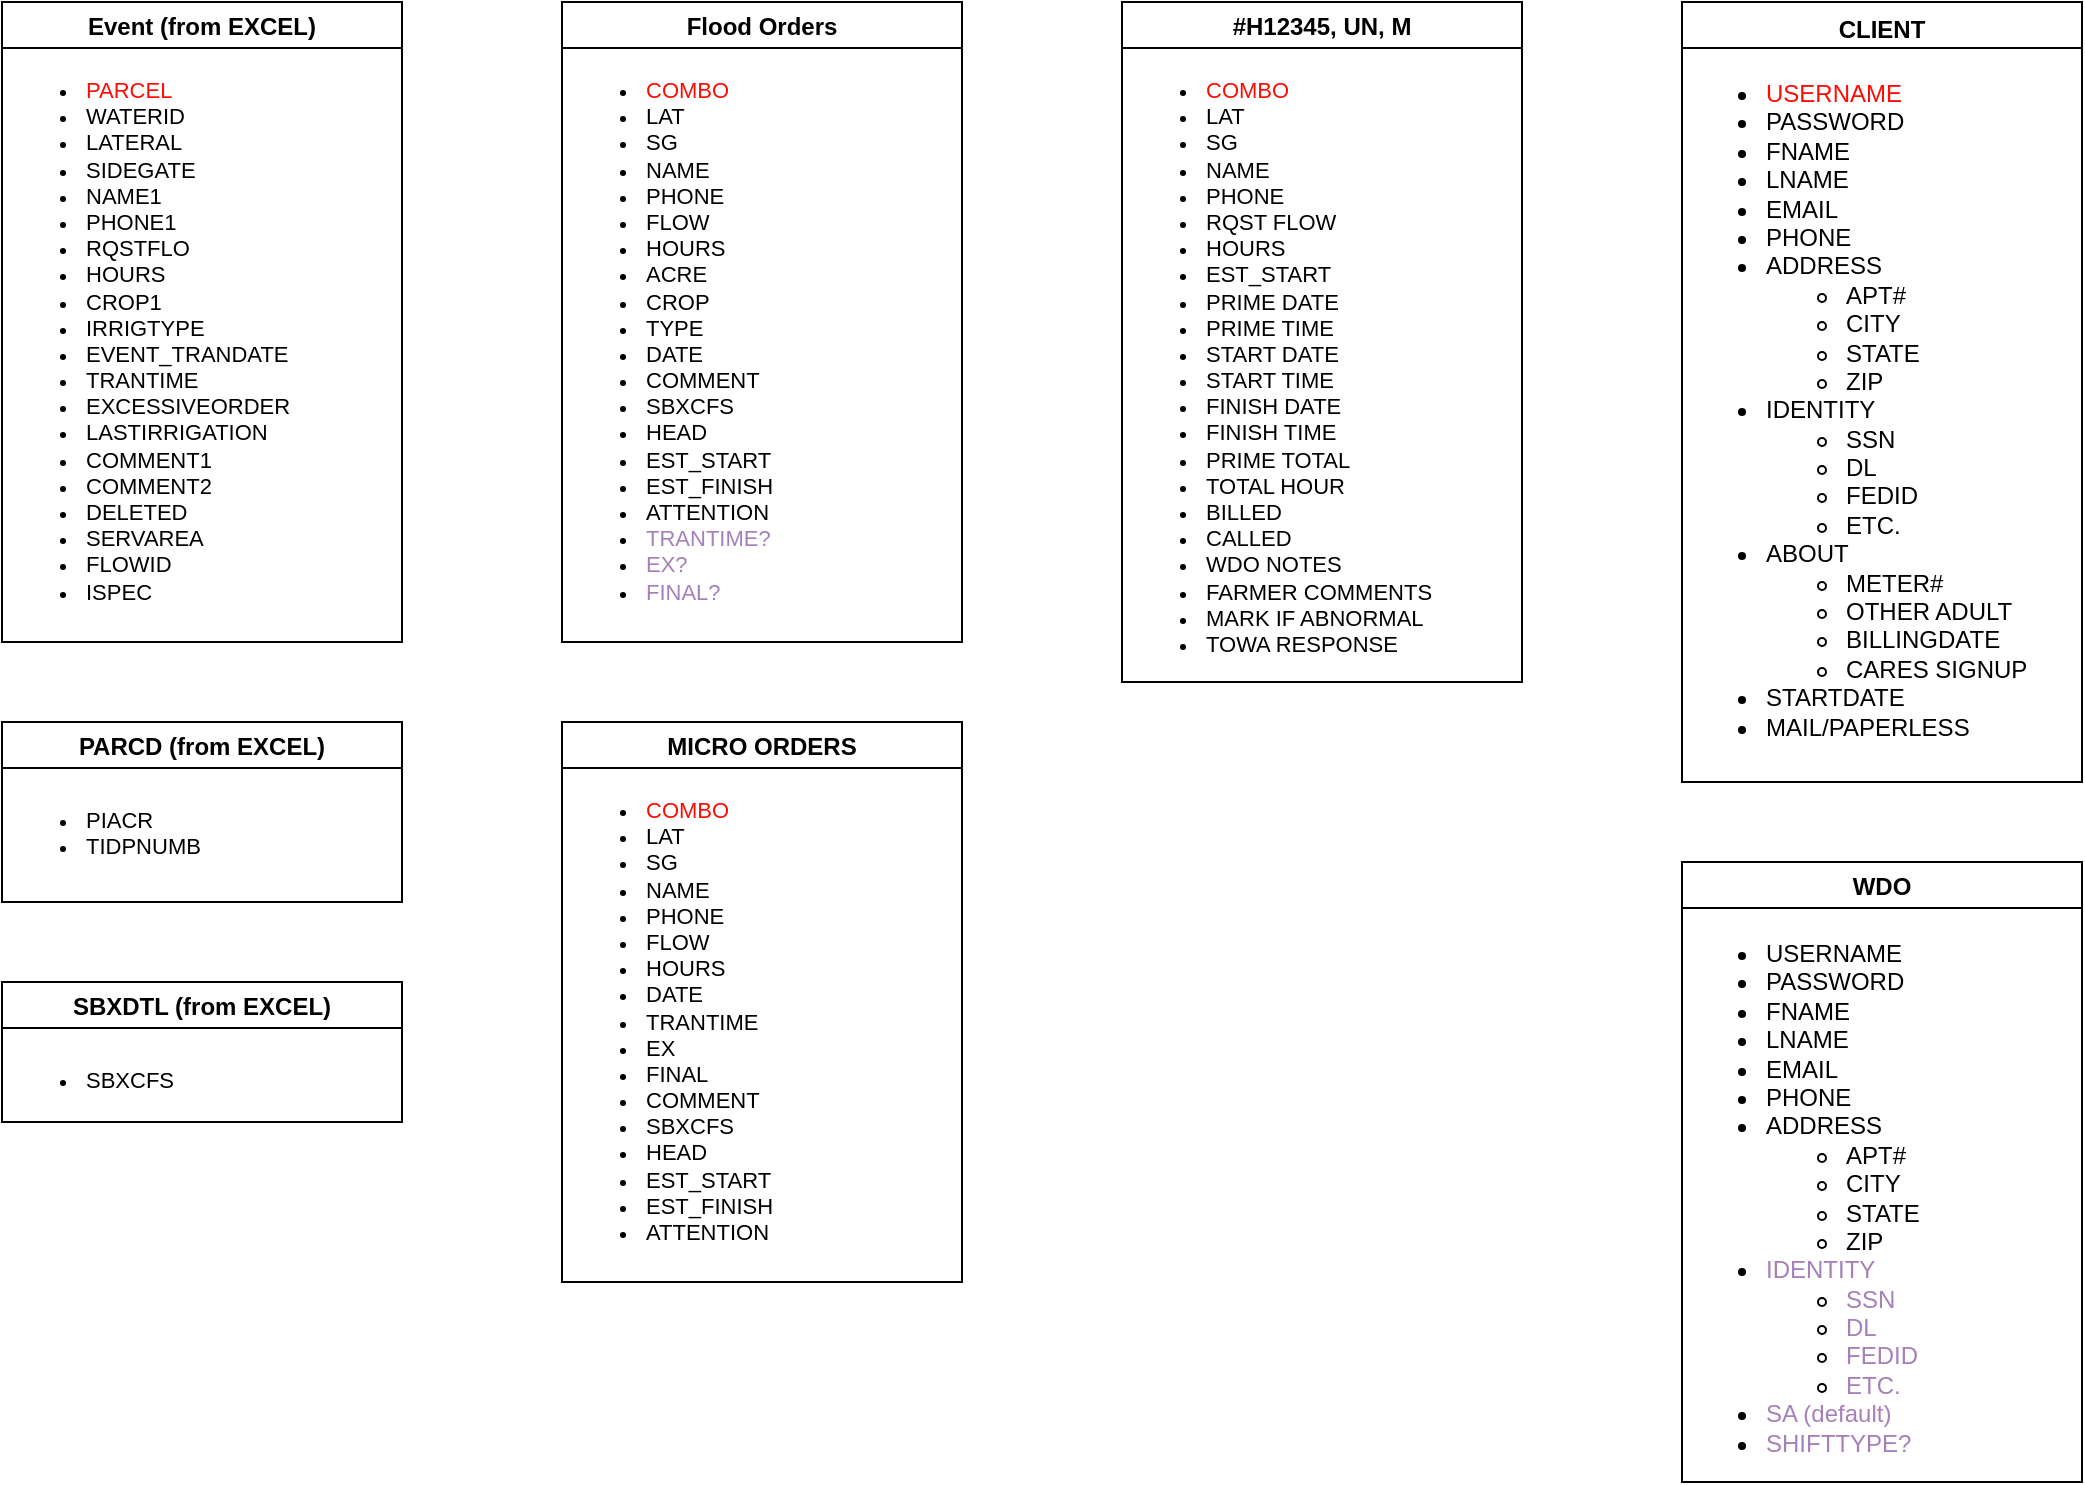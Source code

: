 <mxfile version="23.1.6" type="device">
  <diagram name="Page-1" id="zLjBgm5ykT7HntStVNXS">
    <mxGraphModel dx="1363" dy="749" grid="1" gridSize="10" guides="1" tooltips="1" connect="1" arrows="1" fold="1" page="1" pageScale="1" pageWidth="1100" pageHeight="850" math="0" shadow="0">
      <root>
        <mxCell id="0" />
        <mxCell id="1" parent="0" />
        <mxCell id="r7F1epWELx6cj064-wnj-1" value="Event (from EXCEL)" style="swimlane;" parent="1" vertex="1">
          <mxGeometry x="40" y="40" width="200" height="320" as="geometry" />
        </mxCell>
        <mxCell id="r7F1epWELx6cj064-wnj-3" value="&lt;blockquote style=&quot;margin: 0 0 0 40px; border: none; padding: 0px;&quot;&gt;&lt;/blockquote&gt;&lt;ul style=&quot;font-size: 11px;&quot;&gt;&lt;li&gt;&lt;font color=&quot;#ff0b03&quot;&gt;PARCEL&lt;/font&gt;&lt;/li&gt;&lt;li&gt;WATERID&lt;/li&gt;&lt;li&gt;LATERAL&lt;/li&gt;&lt;li&gt;SIDEGATE&lt;/li&gt;&lt;li&gt;NAME1&lt;/li&gt;&lt;li&gt;PHONE1&lt;/li&gt;&lt;li&gt;RQSTFLO&lt;/li&gt;&lt;li&gt;HOURS&lt;/li&gt;&lt;li&gt;CROP1&lt;/li&gt;&lt;li&gt;IRRIGTYPE&lt;/li&gt;&lt;li&gt;EVENT_TRANDATE&lt;/li&gt;&lt;li&gt;TRANTIME&lt;/li&gt;&lt;li&gt;EXCESSIVEORDER&lt;/li&gt;&lt;li&gt;LASTIRRIGATION&lt;/li&gt;&lt;li&gt;COMMENT1&lt;/li&gt;&lt;li&gt;COMMENT2&lt;/li&gt;&lt;li&gt;DELETED&lt;/li&gt;&lt;li&gt;SERVAREA&lt;/li&gt;&lt;li&gt;FLOWID&lt;/li&gt;&lt;li&gt;ISPEC&lt;/li&gt;&lt;/ul&gt;&lt;blockquote style=&quot;margin: 0 0 0 40px; border: none; padding: 0px;&quot;&gt;&lt;/blockquote&gt;" style="text;strokeColor=none;fillColor=none;html=1;whiteSpace=wrap;verticalAlign=top;overflow=hidden;align=left;" parent="r7F1epWELx6cj064-wnj-1" vertex="1">
          <mxGeometry y="20" width="200" height="300" as="geometry" />
        </mxCell>
        <mxCell id="r7F1epWELx6cj064-wnj-8" value="PARCD (from EXCEL)" style="swimlane;" parent="1" vertex="1">
          <mxGeometry x="40" y="400" width="200" height="90" as="geometry" />
        </mxCell>
        <mxCell id="r7F1epWELx6cj064-wnj-9" value="&lt;ul style=&quot;font-size: 11px;&quot;&gt;&lt;li&gt;PIACR&lt;/li&gt;&lt;li&gt;TIDPNUMB&lt;/li&gt;&lt;/ul&gt;" style="text;strokeColor=none;fillColor=none;html=1;whiteSpace=wrap;verticalAlign=top;overflow=hidden;align=left;" parent="r7F1epWELx6cj064-wnj-8" vertex="1">
          <mxGeometry y="25" width="200" height="55" as="geometry" />
        </mxCell>
        <mxCell id="r7F1epWELx6cj064-wnj-10" value="SBXDTL (from EXCEL)" style="swimlane;" parent="1" vertex="1">
          <mxGeometry x="40" y="530" width="200" height="70" as="geometry" />
        </mxCell>
        <mxCell id="r7F1epWELx6cj064-wnj-11" value="&lt;ul style=&quot;font-size: 11px;&quot;&gt;&lt;li&gt;SBXCFS&lt;/li&gt;&lt;/ul&gt;" style="text;strokeColor=none;fillColor=none;html=1;whiteSpace=wrap;verticalAlign=top;overflow=hidden;align=left;" parent="r7F1epWELx6cj064-wnj-10" vertex="1">
          <mxGeometry y="25" width="200" height="35" as="geometry" />
        </mxCell>
        <mxCell id="r7F1epWELx6cj064-wnj-12" value="Flood Orders" style="swimlane;" parent="1" vertex="1">
          <mxGeometry x="320" y="40" width="200" height="320" as="geometry" />
        </mxCell>
        <mxCell id="r7F1epWELx6cj064-wnj-14" value="&lt;blockquote style=&quot;margin: 0 0 0 40px; border: none; padding: 0px;&quot;&gt;&lt;/blockquote&gt;&lt;ul style=&quot;font-size: 11px;&quot;&gt;&lt;li&gt;&lt;font color=&quot;#ff0b03&quot;&gt;COMBO&lt;/font&gt;&lt;/li&gt;&lt;li&gt;LAT&lt;/li&gt;&lt;li&gt;SG&lt;/li&gt;&lt;li&gt;NAME&lt;/li&gt;&lt;li&gt;PHONE&lt;/li&gt;&lt;li&gt;FLOW&lt;/li&gt;&lt;li&gt;HOURS&lt;/li&gt;&lt;li&gt;ACRE&lt;/li&gt;&lt;li&gt;CROP&lt;/li&gt;&lt;li&gt;TYPE&lt;/li&gt;&lt;li&gt;DATE&lt;/li&gt;&lt;li&gt;COMMENT&lt;/li&gt;&lt;li&gt;SBXCFS&lt;/li&gt;&lt;li&gt;HEAD&lt;/li&gt;&lt;li&gt;EST_START&lt;/li&gt;&lt;li&gt;EST_FINISH&lt;/li&gt;&lt;li&gt;ATTENTION&lt;/li&gt;&lt;li&gt;&lt;font color=&quot;#a680b8&quot;&gt;TRANTIME?&lt;/font&gt;&lt;/li&gt;&lt;li&gt;&lt;font color=&quot;#a680b8&quot;&gt;EX?&lt;/font&gt;&lt;/li&gt;&lt;li&gt;&lt;font color=&quot;#a680b8&quot;&gt;FINAL?&lt;/font&gt;&lt;/li&gt;&lt;/ul&gt;&lt;blockquote style=&quot;margin: 0 0 0 40px; border: none; padding: 0px;&quot;&gt;&lt;/blockquote&gt;" style="text;strokeColor=none;fillColor=none;html=1;whiteSpace=wrap;verticalAlign=top;overflow=hidden;align=left;" parent="r7F1epWELx6cj064-wnj-12" vertex="1">
          <mxGeometry y="20" width="200" height="300" as="geometry" />
        </mxCell>
        <mxCell id="r7F1epWELx6cj064-wnj-16" value="MICRO ORDERS" style="swimlane;" parent="1" vertex="1">
          <mxGeometry x="320" y="400" width="200" height="280" as="geometry" />
        </mxCell>
        <mxCell id="r7F1epWELx6cj064-wnj-17" value="&lt;blockquote style=&quot;margin: 0 0 0 40px; border: none; padding: 0px;&quot;&gt;&lt;/blockquote&gt;&lt;ul style=&quot;font-size: 11px;&quot;&gt;&lt;li&gt;&lt;font color=&quot;#ff0b03&quot;&gt;COMBO&lt;/font&gt;&lt;/li&gt;&lt;li&gt;LAT&lt;/li&gt;&lt;li&gt;SG&lt;/li&gt;&lt;li&gt;NAME&lt;/li&gt;&lt;li&gt;PHONE&lt;/li&gt;&lt;li&gt;FLOW&lt;/li&gt;&lt;li&gt;HOURS&lt;/li&gt;&lt;li&gt;DATE&lt;/li&gt;&lt;li&gt;TRANTIME&lt;/li&gt;&lt;li&gt;EX&lt;/li&gt;&lt;li&gt;FINAL&lt;/li&gt;&lt;li&gt;COMMENT&lt;/li&gt;&lt;li&gt;SBXCFS&lt;/li&gt;&lt;li&gt;HEAD&lt;/li&gt;&lt;li&gt;EST_START&lt;/li&gt;&lt;li&gt;EST_FINISH&lt;/li&gt;&lt;li&gt;ATTENTION&lt;/li&gt;&lt;/ul&gt;&lt;blockquote style=&quot;margin: 0 0 0 40px; border: none; padding: 0px;&quot;&gt;&lt;/blockquote&gt;" style="text;strokeColor=none;fillColor=none;html=1;whiteSpace=wrap;verticalAlign=top;overflow=hidden;align=left;" parent="r7F1epWELx6cj064-wnj-16" vertex="1">
          <mxGeometry y="20" width="200" height="240" as="geometry" />
        </mxCell>
        <mxCell id="r7F1epWELx6cj064-wnj-18" value="#H12345, UN, M" style="swimlane;" parent="1" vertex="1">
          <mxGeometry x="600" y="40" width="200" height="340" as="geometry" />
        </mxCell>
        <mxCell id="r7F1epWELx6cj064-wnj-19" value="&lt;blockquote style=&quot;margin: 0 0 0 40px; border: none; padding: 0px;&quot;&gt;&lt;/blockquote&gt;&lt;ul style=&quot;font-size: 11px;&quot;&gt;&lt;li&gt;&lt;font color=&quot;#ff0b03&quot;&gt;COMBO&lt;/font&gt;&lt;/li&gt;&lt;li&gt;LAT&lt;/li&gt;&lt;li&gt;SG&lt;/li&gt;&lt;li&gt;NAME&lt;/li&gt;&lt;li&gt;PHONE&lt;/li&gt;&lt;li&gt;RQST FLOW&lt;/li&gt;&lt;li&gt;HOURS&lt;/li&gt;&lt;li&gt;EST_START&lt;/li&gt;&lt;li&gt;PRIME DATE&lt;/li&gt;&lt;li&gt;PRIME TIME&lt;/li&gt;&lt;li&gt;START DATE&lt;/li&gt;&lt;li&gt;START TIME&lt;/li&gt;&lt;li&gt;FINISH DATE&lt;/li&gt;&lt;li&gt;FINISH TIME&lt;/li&gt;&lt;li&gt;PRIME TOTAL&lt;/li&gt;&lt;li&gt;TOTAL HOUR&lt;/li&gt;&lt;li&gt;BILLED&lt;/li&gt;&lt;li&gt;CALLED&lt;/li&gt;&lt;li&gt;WDO NOTES&lt;/li&gt;&lt;li&gt;FARMER COMMENTS&lt;/li&gt;&lt;li&gt;MARK IF ABNORMAL&lt;/li&gt;&lt;li&gt;TOWA RESPONSE&lt;/li&gt;&lt;/ul&gt;&lt;blockquote style=&quot;margin: 0 0 0 40px; border: none; padding: 0px;&quot;&gt;&lt;/blockquote&gt;" style="text;strokeColor=none;fillColor=none;html=1;whiteSpace=wrap;verticalAlign=top;overflow=hidden;align=left;" parent="r7F1epWELx6cj064-wnj-18" vertex="1">
          <mxGeometry y="20" width="200" height="310" as="geometry" />
        </mxCell>
        <mxCell id="r7F1epWELx6cj064-wnj-20" value="CLIENT" style="swimlane;verticalAlign=top;" parent="1" vertex="1">
          <mxGeometry x="880" y="40" width="200" height="390" as="geometry" />
        </mxCell>
        <mxCell id="0wN-prdxW3TescoY6tee-1" value="&lt;ul&gt;&lt;li&gt;&lt;font color=&quot;#ff0b03&quot;&gt;USERNAME&lt;/font&gt;&lt;/li&gt;&lt;li&gt;PASSWORD&lt;/li&gt;&lt;li&gt;FNAME&lt;/li&gt;&lt;li&gt;LNAME&lt;/li&gt;&lt;li&gt;EMAIL&lt;/li&gt;&lt;li&gt;PHONE&lt;/li&gt;&lt;li&gt;ADDRESS&lt;/li&gt;&lt;ul&gt;&lt;li&gt;APT#&lt;/li&gt;&lt;li&gt;CITY&lt;/li&gt;&lt;li&gt;STATE&lt;/li&gt;&lt;li&gt;ZIP&lt;/li&gt;&lt;/ul&gt;&lt;li&gt;IDENTITY&lt;/li&gt;&lt;ul&gt;&lt;li&gt;SSN&lt;/li&gt;&lt;li&gt;DL&lt;/li&gt;&lt;li&gt;FEDID&lt;/li&gt;&lt;li&gt;ETC.&lt;/li&gt;&lt;/ul&gt;&lt;li&gt;ABOUT&lt;/li&gt;&lt;ul&gt;&lt;li&gt;METER#&lt;/li&gt;&lt;li&gt;OTHER ADULT&lt;/li&gt;&lt;li&gt;BILLINGDATE&lt;/li&gt;&lt;li&gt;CARES SIGNUP&lt;/li&gt;&lt;/ul&gt;&lt;li&gt;STARTDATE&lt;/li&gt;&lt;li&gt;MAIL/PAPERLESS&lt;/li&gt;&lt;/ul&gt;" style="text;strokeColor=none;fillColor=none;html=1;whiteSpace=wrap;verticalAlign=top;overflow=hidden;" vertex="1" parent="r7F1epWELx6cj064-wnj-20">
          <mxGeometry y="20" width="200" height="370" as="geometry" />
        </mxCell>
        <mxCell id="0wN-prdxW3TescoY6tee-2" value="WDO" style="swimlane;" vertex="1" parent="1">
          <mxGeometry x="880" y="470" width="200" height="310" as="geometry" />
        </mxCell>
        <mxCell id="0wN-prdxW3TescoY6tee-4" value="&lt;ul&gt;&lt;li&gt;USERNAME&lt;/li&gt;&lt;li&gt;PASSWORD&lt;/li&gt;&lt;li&gt;FNAME&lt;/li&gt;&lt;li&gt;LNAME&lt;/li&gt;&lt;li style=&quot;border-color: var(--border-color);&quot;&gt;EMAIL&lt;/li&gt;&lt;li style=&quot;border-color: var(--border-color);&quot;&gt;PHONE&lt;/li&gt;&lt;li style=&quot;border-color: var(--border-color);&quot;&gt;ADDRESS&lt;/li&gt;&lt;ul style=&quot;border-color: var(--border-color);&quot;&gt;&lt;li style=&quot;border-color: var(--border-color);&quot;&gt;APT#&lt;/li&gt;&lt;li style=&quot;border-color: var(--border-color);&quot;&gt;CITY&lt;/li&gt;&lt;li style=&quot;border-color: var(--border-color);&quot;&gt;STATE&lt;/li&gt;&lt;li style=&quot;border-color: var(--border-color);&quot;&gt;ZIP&lt;/li&gt;&lt;/ul&gt;&lt;li style=&quot;border-color: var(--border-color);&quot;&gt;&lt;font color=&quot;#a680b8&quot;&gt;IDENTITY&lt;/font&gt;&lt;/li&gt;&lt;ul style=&quot;border-color: var(--border-color);&quot;&gt;&lt;li style=&quot;border-color: var(--border-color);&quot;&gt;&lt;font color=&quot;#a680b8&quot;&gt;SSN&lt;/font&gt;&lt;/li&gt;&lt;li style=&quot;border-color: var(--border-color);&quot;&gt;&lt;font color=&quot;#a680b8&quot;&gt;DL&lt;/font&gt;&lt;/li&gt;&lt;li style=&quot;border-color: var(--border-color);&quot;&gt;&lt;font color=&quot;#a680b8&quot;&gt;FEDID&lt;/font&gt;&lt;/li&gt;&lt;li style=&quot;border-color: var(--border-color);&quot;&gt;&lt;font color=&quot;#a680b8&quot;&gt;ETC.&lt;/font&gt;&lt;/li&gt;&lt;/ul&gt;&lt;li&gt;&lt;font color=&quot;#a680b8&quot;&gt;SA (default)&lt;/font&gt;&lt;/li&gt;&lt;li&gt;&lt;font color=&quot;#a680b8&quot;&gt;SHIFTTYPE?&lt;/font&gt;&lt;/li&gt;&lt;/ul&gt;" style="text;strokeColor=none;fillColor=none;html=1;whiteSpace=wrap;verticalAlign=top;overflow=hidden;" vertex="1" parent="0wN-prdxW3TescoY6tee-2">
          <mxGeometry y="20" width="200" height="280" as="geometry" />
        </mxCell>
      </root>
    </mxGraphModel>
  </diagram>
</mxfile>
